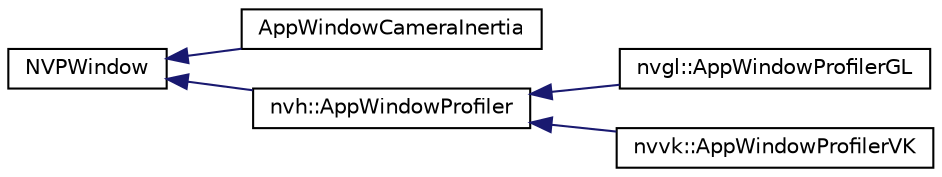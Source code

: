 digraph "Graphical Class Hierarchy"
{
 // LATEX_PDF_SIZE
  edge [fontname="Helvetica",fontsize="10",labelfontname="Helvetica",labelfontsize="10"];
  node [fontname="Helvetica",fontsize="10",shape=record];
  rankdir="LR";
  Node0 [label="NVPWindow",height=0.2,width=0.4,color="black", fillcolor="white", style="filled",URL="$class_n_v_p_window.html",tooltip=" "];
  Node0 -> Node1 [dir="back",color="midnightblue",fontsize="10",style="solid",fontname="Helvetica"];
  Node1 [label="AppWindowCameraInertia",height=0.2,width=0.4,color="black", fillcolor="white", style="filled",URL="$class_app_window_camera_inertia.html",tooltip=" "];
  Node0 -> Node2 [dir="back",color="midnightblue",fontsize="10",style="solid",fontname="Helvetica"];
  Node2 [label="nvh::AppWindowProfiler",height=0.2,width=0.4,color="black", fillcolor="white", style="filled",URL="$classnvh_1_1_app_window_profiler.html",tooltip=" "];
  Node2 -> Node3 [dir="back",color="midnightblue",fontsize="10",style="solid",fontname="Helvetica"];
  Node3 [label="nvgl::AppWindowProfilerGL",height=0.2,width=0.4,color="black", fillcolor="white", style="filled",URL="$classnvgl_1_1_app_window_profiler_g_l.html",tooltip=" "];
  Node2 -> Node4 [dir="back",color="midnightblue",fontsize="10",style="solid",fontname="Helvetica"];
  Node4 [label="nvvk::AppWindowProfilerVK",height=0.2,width=0.4,color="black", fillcolor="white", style="filled",URL="$classnvvk_1_1_app_window_profiler_v_k.html",tooltip=" "];
}
